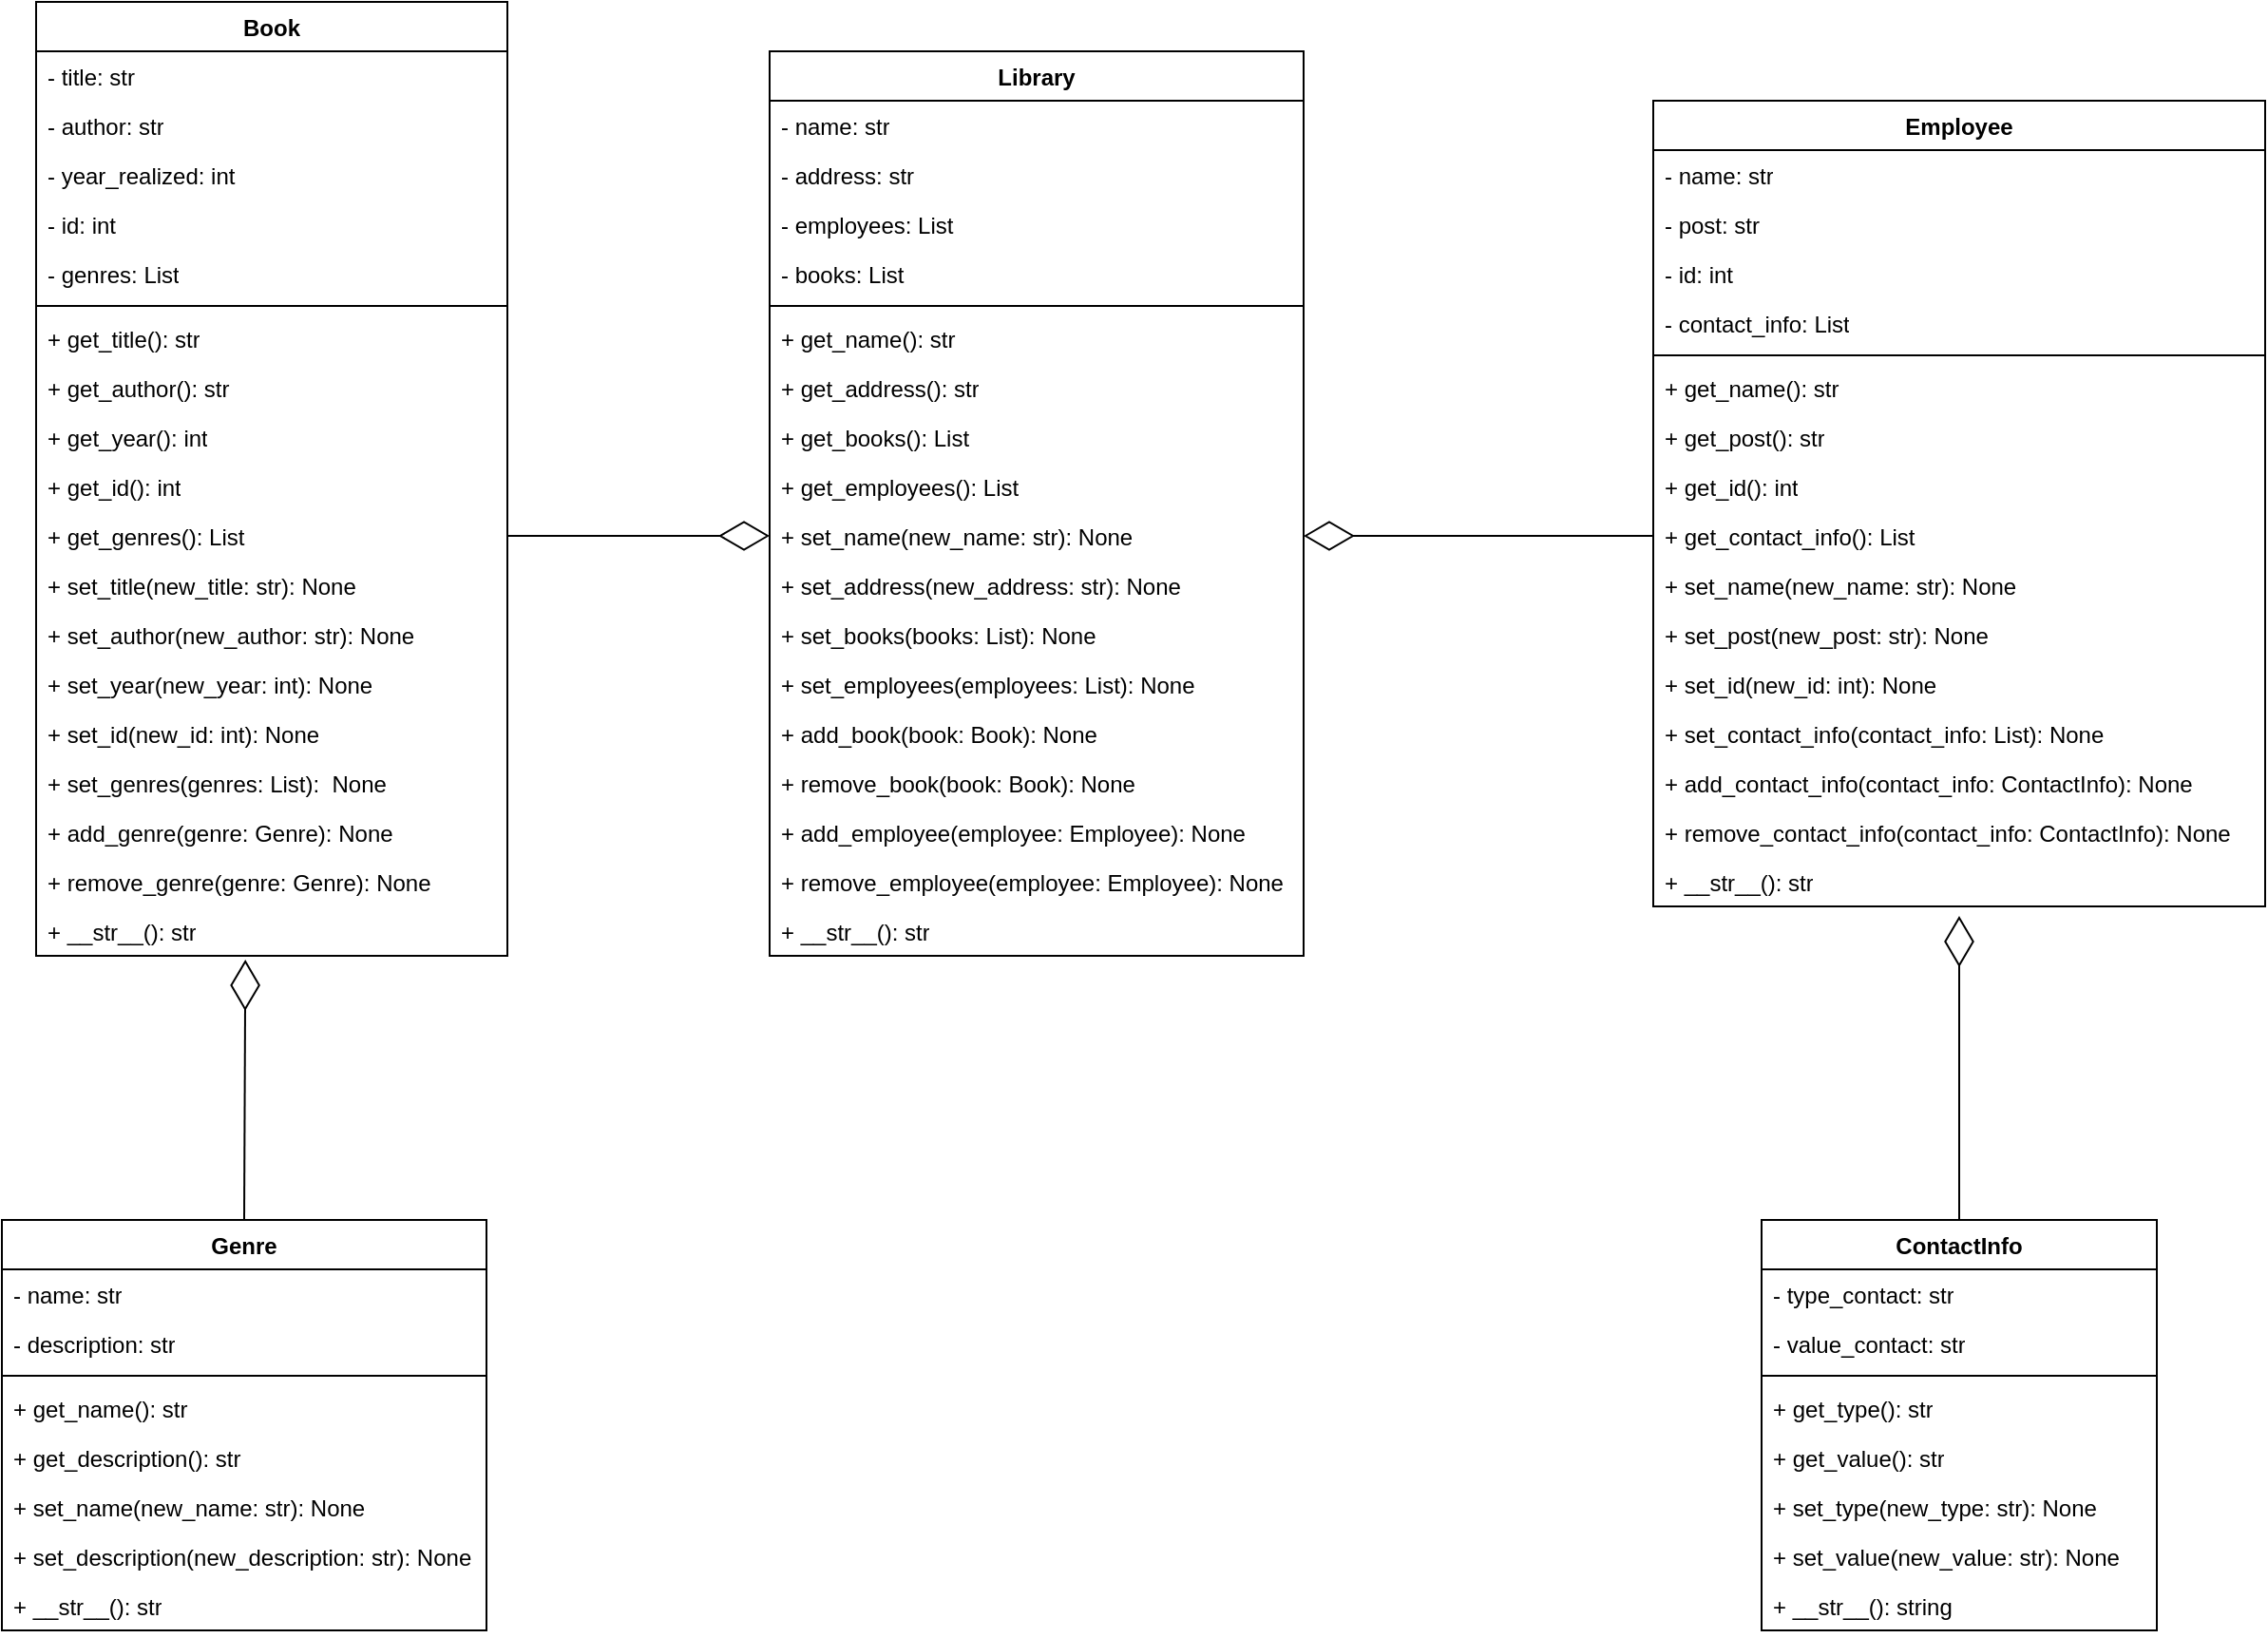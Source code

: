 <mxfile version="22.1.22" type="embed">
  <diagram id="C5RBs43oDa-KdzZeNtuy" name="Page-1">
    <mxGraphModel dx="896" dy="458" grid="1" gridSize="10" guides="1" tooltips="1" connect="1" arrows="1" fold="1" page="1" pageScale="1" pageWidth="827" pageHeight="1169" background="none" math="0" shadow="0">
      <root>
        <mxCell id="WIyWlLk6GJQsqaUBKTNV-0" />
        <mxCell id="WIyWlLk6GJQsqaUBKTNV-1" parent="WIyWlLk6GJQsqaUBKTNV-0" />
        <mxCell id="Ugn3JtjhmkAI-VxbKRI--0" value="Library" style="swimlane;fontStyle=1;align=center;verticalAlign=top;childLayout=stackLayout;horizontal=1;startSize=26;horizontalStack=0;resizeParent=1;resizeParentMax=0;resizeLast=0;collapsible=1;marginBottom=0;whiteSpace=wrap;html=1;" parent="WIyWlLk6GJQsqaUBKTNV-1" vertex="1">
          <mxGeometry x="454" y="105" width="281" height="476" as="geometry" />
        </mxCell>
        <mxCell id="Ugn3JtjhmkAI-VxbKRI--43" value="- name: str" style="text;strokeColor=none;fillColor=none;align=left;verticalAlign=top;spacingLeft=4;spacingRight=4;overflow=hidden;rotatable=0;points=[[0,0.5],[1,0.5]];portConstraint=eastwest;whiteSpace=wrap;html=1;" parent="Ugn3JtjhmkAI-VxbKRI--0" vertex="1">
          <mxGeometry y="26" width="281" height="26" as="geometry" />
        </mxCell>
        <mxCell id="Ugn3JtjhmkAI-VxbKRI--1" value="- address: str" style="text;strokeColor=none;fillColor=none;align=left;verticalAlign=top;spacingLeft=4;spacingRight=4;overflow=hidden;rotatable=0;points=[[0,0.5],[1,0.5]];portConstraint=eastwest;whiteSpace=wrap;html=1;" parent="Ugn3JtjhmkAI-VxbKRI--0" vertex="1">
          <mxGeometry y="52" width="281" height="26" as="geometry" />
        </mxCell>
        <mxCell id="Ugn3JtjhmkAI-VxbKRI--44" value="- employees: List" style="text;strokeColor=none;fillColor=none;align=left;verticalAlign=top;spacingLeft=4;spacingRight=4;overflow=hidden;rotatable=0;points=[[0,0.5],[1,0.5]];portConstraint=eastwest;whiteSpace=wrap;html=1;" parent="Ugn3JtjhmkAI-VxbKRI--0" vertex="1">
          <mxGeometry y="78" width="281" height="26" as="geometry" />
        </mxCell>
        <mxCell id="Ugn3JtjhmkAI-VxbKRI--42" value="- books: List" style="text;strokeColor=none;fillColor=none;align=left;verticalAlign=top;spacingLeft=4;spacingRight=4;overflow=hidden;rotatable=0;points=[[0,0.5],[1,0.5]];portConstraint=eastwest;whiteSpace=wrap;html=1;" parent="Ugn3JtjhmkAI-VxbKRI--0" vertex="1">
          <mxGeometry y="104" width="281" height="26" as="geometry" />
        </mxCell>
        <mxCell id="Ugn3JtjhmkAI-VxbKRI--2" value="" style="line;strokeWidth=1;fillColor=none;align=left;verticalAlign=middle;spacingTop=-1;spacingLeft=3;spacingRight=3;rotatable=0;labelPosition=right;points=[];portConstraint=eastwest;strokeColor=inherit;" parent="Ugn3JtjhmkAI-VxbKRI--0" vertex="1">
          <mxGeometry y="130" width="281" height="8" as="geometry" />
        </mxCell>
        <mxCell id="Ugn3JtjhmkAI-VxbKRI--3" value="+ get_name(): str" style="text;strokeColor=none;fillColor=none;align=left;verticalAlign=top;spacingLeft=4;spacingRight=4;overflow=hidden;rotatable=0;points=[[0,0.5],[1,0.5]];portConstraint=eastwest;whiteSpace=wrap;html=1;" parent="Ugn3JtjhmkAI-VxbKRI--0" vertex="1">
          <mxGeometry y="138" width="281" height="26" as="geometry" />
        </mxCell>
        <mxCell id="Ugn3JtjhmkAI-VxbKRI--45" value="+ get_address(): str" style="text;strokeColor=none;fillColor=none;align=left;verticalAlign=top;spacingLeft=4;spacingRight=4;overflow=hidden;rotatable=0;points=[[0,0.5],[1,0.5]];portConstraint=eastwest;whiteSpace=wrap;html=1;" parent="Ugn3JtjhmkAI-VxbKRI--0" vertex="1">
          <mxGeometry y="164" width="281" height="26" as="geometry" />
        </mxCell>
        <mxCell id="Ugn3JtjhmkAI-VxbKRI--46" value="+ get_books(): List" style="text;strokeColor=none;fillColor=none;align=left;verticalAlign=top;spacingLeft=4;spacingRight=4;overflow=hidden;rotatable=0;points=[[0,0.5],[1,0.5]];portConstraint=eastwest;whiteSpace=wrap;html=1;" parent="Ugn3JtjhmkAI-VxbKRI--0" vertex="1">
          <mxGeometry y="190" width="281" height="26" as="geometry" />
        </mxCell>
        <mxCell id="Ugn3JtjhmkAI-VxbKRI--47" value="+ get_employees(): List" style="text;strokeColor=none;fillColor=none;align=left;verticalAlign=top;spacingLeft=4;spacingRight=4;overflow=hidden;rotatable=0;points=[[0,0.5],[1,0.5]];portConstraint=eastwest;whiteSpace=wrap;html=1;" parent="Ugn3JtjhmkAI-VxbKRI--0" vertex="1">
          <mxGeometry y="216" width="281" height="26" as="geometry" />
        </mxCell>
        <mxCell id="Ugn3JtjhmkAI-VxbKRI--48" value="+ set_name(new_name: str): None" style="text;strokeColor=none;fillColor=none;align=left;verticalAlign=top;spacingLeft=4;spacingRight=4;overflow=hidden;rotatable=0;points=[[0,0.5],[1,0.5]];portConstraint=eastwest;whiteSpace=wrap;html=1;" parent="Ugn3JtjhmkAI-VxbKRI--0" vertex="1">
          <mxGeometry y="242" width="281" height="26" as="geometry" />
        </mxCell>
        <mxCell id="Ugn3JtjhmkAI-VxbKRI--49" value="+ set_address(new_address: str): None" style="text;strokeColor=none;fillColor=none;align=left;verticalAlign=top;spacingLeft=4;spacingRight=4;overflow=hidden;rotatable=0;points=[[0,0.5],[1,0.5]];portConstraint=eastwest;whiteSpace=wrap;html=1;" parent="Ugn3JtjhmkAI-VxbKRI--0" vertex="1">
          <mxGeometry y="268" width="281" height="26" as="geometry" />
        </mxCell>
        <mxCell id="Ugn3JtjhmkAI-VxbKRI--50" value="+ set_books(books: List): None" style="text;strokeColor=none;fillColor=none;align=left;verticalAlign=top;spacingLeft=4;spacingRight=4;overflow=hidden;rotatable=0;points=[[0,0.5],[1,0.5]];portConstraint=eastwest;whiteSpace=wrap;html=1;" parent="Ugn3JtjhmkAI-VxbKRI--0" vertex="1">
          <mxGeometry y="294" width="281" height="26" as="geometry" />
        </mxCell>
        <mxCell id="Ugn3JtjhmkAI-VxbKRI--51" value="+ set_employees(employees: List): None" style="text;strokeColor=none;fillColor=none;align=left;verticalAlign=top;spacingLeft=4;spacingRight=4;overflow=hidden;rotatable=0;points=[[0,0.5],[1,0.5]];portConstraint=eastwest;whiteSpace=wrap;html=1;" parent="Ugn3JtjhmkAI-VxbKRI--0" vertex="1">
          <mxGeometry y="320" width="281" height="26" as="geometry" />
        </mxCell>
        <mxCell id="Ugn3JtjhmkAI-VxbKRI--52" value="+ add_book(book: Book): None" style="text;strokeColor=none;fillColor=none;align=left;verticalAlign=top;spacingLeft=4;spacingRight=4;overflow=hidden;rotatable=0;points=[[0,0.5],[1,0.5]];portConstraint=eastwest;whiteSpace=wrap;html=1;" parent="Ugn3JtjhmkAI-VxbKRI--0" vertex="1">
          <mxGeometry y="346" width="281" height="26" as="geometry" />
        </mxCell>
        <mxCell id="Ugn3JtjhmkAI-VxbKRI--53" value="+ remove_book(book: Book): None" style="text;strokeColor=none;fillColor=none;align=left;verticalAlign=top;spacingLeft=4;spacingRight=4;overflow=hidden;rotatable=0;points=[[0,0.5],[1,0.5]];portConstraint=eastwest;whiteSpace=wrap;html=1;" parent="Ugn3JtjhmkAI-VxbKRI--0" vertex="1">
          <mxGeometry y="372" width="281" height="26" as="geometry" />
        </mxCell>
        <mxCell id="Ugn3JtjhmkAI-VxbKRI--54" value="+ add_employee(employee: Employee): None" style="text;strokeColor=none;fillColor=none;align=left;verticalAlign=top;spacingLeft=4;spacingRight=4;overflow=hidden;rotatable=0;points=[[0,0.5],[1,0.5]];portConstraint=eastwest;whiteSpace=wrap;html=1;" parent="Ugn3JtjhmkAI-VxbKRI--0" vertex="1">
          <mxGeometry y="398" width="281" height="26" as="geometry" />
        </mxCell>
        <mxCell id="Ugn3JtjhmkAI-VxbKRI--55" value="+ remove_employee(employee: Employee): None" style="text;strokeColor=none;fillColor=none;align=left;verticalAlign=top;spacingLeft=4;spacingRight=4;overflow=hidden;rotatable=0;points=[[0,0.5],[1,0.5]];portConstraint=eastwest;whiteSpace=wrap;html=1;" parent="Ugn3JtjhmkAI-VxbKRI--0" vertex="1">
          <mxGeometry y="424" width="281" height="26" as="geometry" />
        </mxCell>
        <mxCell id="Ugn3JtjhmkAI-VxbKRI--56" value="+ __str__(): str" style="text;strokeColor=none;fillColor=none;align=left;verticalAlign=top;spacingLeft=4;spacingRight=4;overflow=hidden;rotatable=0;points=[[0,0.5],[1,0.5]];portConstraint=eastwest;whiteSpace=wrap;html=1;" parent="Ugn3JtjhmkAI-VxbKRI--0" vertex="1">
          <mxGeometry y="450" width="281" height="26" as="geometry" />
        </mxCell>
        <mxCell id="Ugn3JtjhmkAI-VxbKRI--4" value="Book" style="swimlane;fontStyle=1;align=center;verticalAlign=top;childLayout=stackLayout;horizontal=1;startSize=26;horizontalStack=0;resizeParent=1;resizeParentMax=0;resizeLast=0;collapsible=1;marginBottom=0;whiteSpace=wrap;html=1;" parent="WIyWlLk6GJQsqaUBKTNV-1" vertex="1">
          <mxGeometry x="68" y="79" width="248" height="502" as="geometry" />
        </mxCell>
        <mxCell id="Ugn3JtjhmkAI-VxbKRI--5" value="- title: str" style="text;strokeColor=none;fillColor=none;align=left;verticalAlign=top;spacingLeft=4;spacingRight=4;overflow=hidden;rotatable=0;points=[[0,0.5],[1,0.5]];portConstraint=eastwest;whiteSpace=wrap;html=1;" parent="Ugn3JtjhmkAI-VxbKRI--4" vertex="1">
          <mxGeometry y="26" width="248" height="26" as="geometry" />
        </mxCell>
        <mxCell id="Ugn3JtjhmkAI-VxbKRI--58" value="- author: str" style="text;strokeColor=none;fillColor=none;align=left;verticalAlign=top;spacingLeft=4;spacingRight=4;overflow=hidden;rotatable=0;points=[[0,0.5],[1,0.5]];portConstraint=eastwest;whiteSpace=wrap;html=1;" parent="Ugn3JtjhmkAI-VxbKRI--4" vertex="1">
          <mxGeometry y="52" width="248" height="26" as="geometry" />
        </mxCell>
        <mxCell id="Ugn3JtjhmkAI-VxbKRI--59" value="- year_realized: int" style="text;strokeColor=none;fillColor=none;align=left;verticalAlign=top;spacingLeft=4;spacingRight=4;overflow=hidden;rotatable=0;points=[[0,0.5],[1,0.5]];portConstraint=eastwest;whiteSpace=wrap;html=1;" parent="Ugn3JtjhmkAI-VxbKRI--4" vertex="1">
          <mxGeometry y="78" width="248" height="26" as="geometry" />
        </mxCell>
        <mxCell id="Ugn3JtjhmkAI-VxbKRI--60" value="- id: int" style="text;strokeColor=none;fillColor=none;align=left;verticalAlign=top;spacingLeft=4;spacingRight=4;overflow=hidden;rotatable=0;points=[[0,0.5],[1,0.5]];portConstraint=eastwest;whiteSpace=wrap;html=1;" parent="Ugn3JtjhmkAI-VxbKRI--4" vertex="1">
          <mxGeometry y="104" width="248" height="26" as="geometry" />
        </mxCell>
        <mxCell id="Ugn3JtjhmkAI-VxbKRI--57" value="- genres: List" style="text;strokeColor=none;fillColor=none;align=left;verticalAlign=top;spacingLeft=4;spacingRight=4;overflow=hidden;rotatable=0;points=[[0,0.5],[1,0.5]];portConstraint=eastwest;whiteSpace=wrap;html=1;" parent="Ugn3JtjhmkAI-VxbKRI--4" vertex="1">
          <mxGeometry y="130" width="248" height="26" as="geometry" />
        </mxCell>
        <mxCell id="Ugn3JtjhmkAI-VxbKRI--6" value="" style="line;strokeWidth=1;fillColor=none;align=left;verticalAlign=middle;spacingTop=-1;spacingLeft=3;spacingRight=3;rotatable=0;labelPosition=right;points=[];portConstraint=eastwest;strokeColor=inherit;" parent="Ugn3JtjhmkAI-VxbKRI--4" vertex="1">
          <mxGeometry y="156" width="248" height="8" as="geometry" />
        </mxCell>
        <mxCell id="Ugn3JtjhmkAI-VxbKRI--7" value="+ get_title(): str" style="text;strokeColor=none;fillColor=none;align=left;verticalAlign=top;spacingLeft=4;spacingRight=4;overflow=hidden;rotatable=0;points=[[0,0.5],[1,0.5]];portConstraint=eastwest;whiteSpace=wrap;html=1;" parent="Ugn3JtjhmkAI-VxbKRI--4" vertex="1">
          <mxGeometry y="164" width="248" height="26" as="geometry" />
        </mxCell>
        <mxCell id="Ugn3JtjhmkAI-VxbKRI--61" value="+ get_author(): str&lt;span style=&quot;white-space: pre;&quot;&gt;&#x9;&lt;/span&gt;" style="text;strokeColor=none;fillColor=none;align=left;verticalAlign=top;spacingLeft=4;spacingRight=4;overflow=hidden;rotatable=0;points=[[0,0.5],[1,0.5]];portConstraint=eastwest;whiteSpace=wrap;html=1;" parent="Ugn3JtjhmkAI-VxbKRI--4" vertex="1">
          <mxGeometry y="190" width="248" height="26" as="geometry" />
        </mxCell>
        <mxCell id="Ugn3JtjhmkAI-VxbKRI--62" value="+ get_year(): int" style="text;strokeColor=none;fillColor=none;align=left;verticalAlign=top;spacingLeft=4;spacingRight=4;overflow=hidden;rotatable=0;points=[[0,0.5],[1,0.5]];portConstraint=eastwest;whiteSpace=wrap;html=1;" parent="Ugn3JtjhmkAI-VxbKRI--4" vertex="1">
          <mxGeometry y="216" width="248" height="26" as="geometry" />
        </mxCell>
        <mxCell id="Ugn3JtjhmkAI-VxbKRI--63" value="+ get_id(): int" style="text;strokeColor=none;fillColor=none;align=left;verticalAlign=top;spacingLeft=4;spacingRight=4;overflow=hidden;rotatable=0;points=[[0,0.5],[1,0.5]];portConstraint=eastwest;whiteSpace=wrap;html=1;" parent="Ugn3JtjhmkAI-VxbKRI--4" vertex="1">
          <mxGeometry y="242" width="248" height="26" as="geometry" />
        </mxCell>
        <mxCell id="Ugn3JtjhmkAI-VxbKRI--64" value="+ get_genres(): List" style="text;strokeColor=none;fillColor=none;align=left;verticalAlign=top;spacingLeft=4;spacingRight=4;overflow=hidden;rotatable=0;points=[[0,0.5],[1,0.5]];portConstraint=eastwest;whiteSpace=wrap;html=1;" parent="Ugn3JtjhmkAI-VxbKRI--4" vertex="1">
          <mxGeometry y="268" width="248" height="26" as="geometry" />
        </mxCell>
        <mxCell id="Ugn3JtjhmkAI-VxbKRI--65" value="+ set_title(new_title: str): None" style="text;strokeColor=none;fillColor=none;align=left;verticalAlign=top;spacingLeft=4;spacingRight=4;overflow=hidden;rotatable=0;points=[[0,0.5],[1,0.5]];portConstraint=eastwest;whiteSpace=wrap;html=1;" parent="Ugn3JtjhmkAI-VxbKRI--4" vertex="1">
          <mxGeometry y="294" width="248" height="26" as="geometry" />
        </mxCell>
        <mxCell id="Ugn3JtjhmkAI-VxbKRI--66" value="+ set_author(new_author: str): None" style="text;strokeColor=none;fillColor=none;align=left;verticalAlign=top;spacingLeft=4;spacingRight=4;overflow=hidden;rotatable=0;points=[[0,0.5],[1,0.5]];portConstraint=eastwest;whiteSpace=wrap;html=1;" parent="Ugn3JtjhmkAI-VxbKRI--4" vertex="1">
          <mxGeometry y="320" width="248" height="26" as="geometry" />
        </mxCell>
        <mxCell id="Ugn3JtjhmkAI-VxbKRI--67" value="+ set_year(new_year: int): None" style="text;strokeColor=none;fillColor=none;align=left;verticalAlign=top;spacingLeft=4;spacingRight=4;overflow=hidden;rotatable=0;points=[[0,0.5],[1,0.5]];portConstraint=eastwest;whiteSpace=wrap;html=1;" parent="Ugn3JtjhmkAI-VxbKRI--4" vertex="1">
          <mxGeometry y="346" width="248" height="26" as="geometry" />
        </mxCell>
        <mxCell id="Ugn3JtjhmkAI-VxbKRI--68" value="+ set_id(new_id: int): None" style="text;strokeColor=none;fillColor=none;align=left;verticalAlign=top;spacingLeft=4;spacingRight=4;overflow=hidden;rotatable=0;points=[[0,0.5],[1,0.5]];portConstraint=eastwest;whiteSpace=wrap;html=1;" parent="Ugn3JtjhmkAI-VxbKRI--4" vertex="1">
          <mxGeometry y="372" width="248" height="26" as="geometry" />
        </mxCell>
        <mxCell id="Ugn3JtjhmkAI-VxbKRI--69" value="+ set_genres(genres: List):&amp;nbsp; None" style="text;strokeColor=none;fillColor=none;align=left;verticalAlign=top;spacingLeft=4;spacingRight=4;overflow=hidden;rotatable=0;points=[[0,0.5],[1,0.5]];portConstraint=eastwest;whiteSpace=wrap;html=1;" parent="Ugn3JtjhmkAI-VxbKRI--4" vertex="1">
          <mxGeometry y="398" width="248" height="26" as="geometry" />
        </mxCell>
        <mxCell id="Ugn3JtjhmkAI-VxbKRI--70" value="+ add_genre(genre: Genre): None" style="text;strokeColor=none;fillColor=none;align=left;verticalAlign=top;spacingLeft=4;spacingRight=4;overflow=hidden;rotatable=0;points=[[0,0.5],[1,0.5]];portConstraint=eastwest;whiteSpace=wrap;html=1;" parent="Ugn3JtjhmkAI-VxbKRI--4" vertex="1">
          <mxGeometry y="424" width="248" height="26" as="geometry" />
        </mxCell>
        <mxCell id="Ugn3JtjhmkAI-VxbKRI--71" value="+ remove_genre(genre: Genre): None" style="text;strokeColor=none;fillColor=none;align=left;verticalAlign=top;spacingLeft=4;spacingRight=4;overflow=hidden;rotatable=0;points=[[0,0.5],[1,0.5]];portConstraint=eastwest;whiteSpace=wrap;html=1;" parent="Ugn3JtjhmkAI-VxbKRI--4" vertex="1">
          <mxGeometry y="450" width="248" height="26" as="geometry" />
        </mxCell>
        <mxCell id="Ugn3JtjhmkAI-VxbKRI--72" value="+ __str__(): str" style="text;strokeColor=none;fillColor=none;align=left;verticalAlign=top;spacingLeft=4;spacingRight=4;overflow=hidden;rotatable=0;points=[[0,0.5],[1,0.5]];portConstraint=eastwest;whiteSpace=wrap;html=1;" parent="Ugn3JtjhmkAI-VxbKRI--4" vertex="1">
          <mxGeometry y="476" width="248" height="26" as="geometry" />
        </mxCell>
        <mxCell id="Ugn3JtjhmkAI-VxbKRI--8" value="Employee" style="swimlane;fontStyle=1;align=center;verticalAlign=top;childLayout=stackLayout;horizontal=1;startSize=26;horizontalStack=0;resizeParent=1;resizeParentMax=0;resizeLast=0;collapsible=1;marginBottom=0;whiteSpace=wrap;html=1;" parent="WIyWlLk6GJQsqaUBKTNV-1" vertex="1">
          <mxGeometry x="919" y="131" width="322" height="424" as="geometry" />
        </mxCell>
        <mxCell id="Ugn3JtjhmkAI-VxbKRI--13" value="- name: str" style="text;strokeColor=none;fillColor=none;align=left;verticalAlign=top;spacingLeft=4;spacingRight=4;overflow=hidden;rotatable=0;points=[[0,0.5],[1,0.5]];portConstraint=eastwest;whiteSpace=wrap;html=1;" parent="Ugn3JtjhmkAI-VxbKRI--8" vertex="1">
          <mxGeometry y="26" width="322" height="26" as="geometry" />
        </mxCell>
        <mxCell id="Ugn3JtjhmkAI-VxbKRI--73" value="- post: str" style="text;strokeColor=none;fillColor=none;align=left;verticalAlign=top;spacingLeft=4;spacingRight=4;overflow=hidden;rotatable=0;points=[[0,0.5],[1,0.5]];portConstraint=eastwest;whiteSpace=wrap;html=1;" parent="Ugn3JtjhmkAI-VxbKRI--8" vertex="1">
          <mxGeometry y="52" width="322" height="26" as="geometry" />
        </mxCell>
        <mxCell id="Ugn3JtjhmkAI-VxbKRI--74" value="- id: int" style="text;strokeColor=none;fillColor=none;align=left;verticalAlign=top;spacingLeft=4;spacingRight=4;overflow=hidden;rotatable=0;points=[[0,0.5],[1,0.5]];portConstraint=eastwest;whiteSpace=wrap;html=1;" parent="Ugn3JtjhmkAI-VxbKRI--8" vertex="1">
          <mxGeometry y="78" width="322" height="26" as="geometry" />
        </mxCell>
        <mxCell id="Ugn3JtjhmkAI-VxbKRI--75" value="- contact_info: List" style="text;strokeColor=none;fillColor=none;align=left;verticalAlign=top;spacingLeft=4;spacingRight=4;overflow=hidden;rotatable=0;points=[[0,0.5],[1,0.5]];portConstraint=eastwest;whiteSpace=wrap;html=1;" parent="Ugn3JtjhmkAI-VxbKRI--8" vertex="1">
          <mxGeometry y="104" width="322" height="26" as="geometry" />
        </mxCell>
        <mxCell id="Ugn3JtjhmkAI-VxbKRI--10" value="" style="line;strokeWidth=1;fillColor=none;align=left;verticalAlign=middle;spacingTop=-1;spacingLeft=3;spacingRight=3;rotatable=0;labelPosition=right;points=[];portConstraint=eastwest;strokeColor=inherit;" parent="Ugn3JtjhmkAI-VxbKRI--8" vertex="1">
          <mxGeometry y="130" width="322" height="8" as="geometry" />
        </mxCell>
        <mxCell id="Ugn3JtjhmkAI-VxbKRI--11" value="+ get_name(): str" style="text;strokeColor=none;fillColor=none;align=left;verticalAlign=top;spacingLeft=4;spacingRight=4;overflow=hidden;rotatable=0;points=[[0,0.5],[1,0.5]];portConstraint=eastwest;whiteSpace=wrap;html=1;" parent="Ugn3JtjhmkAI-VxbKRI--8" vertex="1">
          <mxGeometry y="138" width="322" height="26" as="geometry" />
        </mxCell>
        <mxCell id="Ugn3JtjhmkAI-VxbKRI--76" value="+ get_post(): str" style="text;strokeColor=none;fillColor=none;align=left;verticalAlign=top;spacingLeft=4;spacingRight=4;overflow=hidden;rotatable=0;points=[[0,0.5],[1,0.5]];portConstraint=eastwest;whiteSpace=wrap;html=1;" parent="Ugn3JtjhmkAI-VxbKRI--8" vertex="1">
          <mxGeometry y="164" width="322" height="26" as="geometry" />
        </mxCell>
        <mxCell id="Ugn3JtjhmkAI-VxbKRI--77" value="+ get_id(): int" style="text;strokeColor=none;fillColor=none;align=left;verticalAlign=top;spacingLeft=4;spacingRight=4;overflow=hidden;rotatable=0;points=[[0,0.5],[1,0.5]];portConstraint=eastwest;whiteSpace=wrap;html=1;" parent="Ugn3JtjhmkAI-VxbKRI--8" vertex="1">
          <mxGeometry y="190" width="322" height="26" as="geometry" />
        </mxCell>
        <mxCell id="Ugn3JtjhmkAI-VxbKRI--78" value="+ get_contact_info(): List" style="text;strokeColor=none;fillColor=none;align=left;verticalAlign=top;spacingLeft=4;spacingRight=4;overflow=hidden;rotatable=0;points=[[0,0.5],[1,0.5]];portConstraint=eastwest;whiteSpace=wrap;html=1;" parent="Ugn3JtjhmkAI-VxbKRI--8" vertex="1">
          <mxGeometry y="216" width="322" height="26" as="geometry" />
        </mxCell>
        <mxCell id="Ugn3JtjhmkAI-VxbKRI--79" value="+ set_name(new_name: str): None" style="text;strokeColor=none;fillColor=none;align=left;verticalAlign=top;spacingLeft=4;spacingRight=4;overflow=hidden;rotatable=0;points=[[0,0.5],[1,0.5]];portConstraint=eastwest;whiteSpace=wrap;html=1;" parent="Ugn3JtjhmkAI-VxbKRI--8" vertex="1">
          <mxGeometry y="242" width="322" height="26" as="geometry" />
        </mxCell>
        <mxCell id="Ugn3JtjhmkAI-VxbKRI--80" value="+ set_post(new_post: str): None" style="text;strokeColor=none;fillColor=none;align=left;verticalAlign=top;spacingLeft=4;spacingRight=4;overflow=hidden;rotatable=0;points=[[0,0.5],[1,0.5]];portConstraint=eastwest;whiteSpace=wrap;html=1;" parent="Ugn3JtjhmkAI-VxbKRI--8" vertex="1">
          <mxGeometry y="268" width="322" height="26" as="geometry" />
        </mxCell>
        <mxCell id="Ugn3JtjhmkAI-VxbKRI--81" value="+ set_id(new_id: int): None" style="text;strokeColor=none;fillColor=none;align=left;verticalAlign=top;spacingLeft=4;spacingRight=4;overflow=hidden;rotatable=0;points=[[0,0.5],[1,0.5]];portConstraint=eastwest;whiteSpace=wrap;html=1;" parent="Ugn3JtjhmkAI-VxbKRI--8" vertex="1">
          <mxGeometry y="294" width="322" height="26" as="geometry" />
        </mxCell>
        <mxCell id="Ugn3JtjhmkAI-VxbKRI--82" value="+ set_contact_info(contact_info: List): None" style="text;strokeColor=none;fillColor=none;align=left;verticalAlign=top;spacingLeft=4;spacingRight=4;overflow=hidden;rotatable=0;points=[[0,0.5],[1,0.5]];portConstraint=eastwest;whiteSpace=wrap;html=1;" parent="Ugn3JtjhmkAI-VxbKRI--8" vertex="1">
          <mxGeometry y="320" width="322" height="26" as="geometry" />
        </mxCell>
        <mxCell id="Ugn3JtjhmkAI-VxbKRI--83" value="+ add_contact_info(contact_info: ContactInfo): None" style="text;strokeColor=none;fillColor=none;align=left;verticalAlign=top;spacingLeft=4;spacingRight=4;overflow=hidden;rotatable=0;points=[[0,0.5],[1,0.5]];portConstraint=eastwest;whiteSpace=wrap;html=1;" parent="Ugn3JtjhmkAI-VxbKRI--8" vertex="1">
          <mxGeometry y="346" width="322" height="26" as="geometry" />
        </mxCell>
        <mxCell id="Ugn3JtjhmkAI-VxbKRI--84" value="+ remove_contact_info(contact_info: ContactInfo): None" style="text;strokeColor=none;fillColor=none;align=left;verticalAlign=top;spacingLeft=4;spacingRight=4;overflow=hidden;rotatable=0;points=[[0,0.5],[1,0.5]];portConstraint=eastwest;whiteSpace=wrap;html=1;" parent="Ugn3JtjhmkAI-VxbKRI--8" vertex="1">
          <mxGeometry y="372" width="322" height="26" as="geometry" />
        </mxCell>
        <mxCell id="Ugn3JtjhmkAI-VxbKRI--85" value="+ __str__(): str" style="text;strokeColor=none;fillColor=none;align=left;verticalAlign=top;spacingLeft=4;spacingRight=4;overflow=hidden;rotatable=0;points=[[0,0.5],[1,0.5]];portConstraint=eastwest;whiteSpace=wrap;html=1;" parent="Ugn3JtjhmkAI-VxbKRI--8" vertex="1">
          <mxGeometry y="398" width="322" height="26" as="geometry" />
        </mxCell>
        <mxCell id="Ugn3JtjhmkAI-VxbKRI--14" value="Genre" style="swimlane;fontStyle=1;align=center;verticalAlign=top;childLayout=stackLayout;horizontal=1;startSize=26;horizontalStack=0;resizeParent=1;resizeParentMax=0;resizeLast=0;collapsible=1;marginBottom=0;whiteSpace=wrap;html=1;" parent="WIyWlLk6GJQsqaUBKTNV-1" vertex="1">
          <mxGeometry x="50" y="720" width="255" height="216" as="geometry" />
        </mxCell>
        <mxCell id="Ugn3JtjhmkAI-VxbKRI--15" value="- name: str" style="text;strokeColor=none;fillColor=none;align=left;verticalAlign=top;spacingLeft=4;spacingRight=4;overflow=hidden;rotatable=0;points=[[0,0.5],[1,0.5]];portConstraint=eastwest;whiteSpace=wrap;html=1;" parent="Ugn3JtjhmkAI-VxbKRI--14" vertex="1">
          <mxGeometry y="26" width="255" height="26" as="geometry" />
        </mxCell>
        <mxCell id="Ugn3JtjhmkAI-VxbKRI--26" value="- description: str" style="text;strokeColor=none;fillColor=none;align=left;verticalAlign=top;spacingLeft=4;spacingRight=4;overflow=hidden;rotatable=0;points=[[0,0.5],[1,0.5]];portConstraint=eastwest;whiteSpace=wrap;html=1;" parent="Ugn3JtjhmkAI-VxbKRI--14" vertex="1">
          <mxGeometry y="52" width="255" height="26" as="geometry" />
        </mxCell>
        <mxCell id="Ugn3JtjhmkAI-VxbKRI--16" value="" style="line;strokeWidth=1;fillColor=none;align=left;verticalAlign=middle;spacingTop=-1;spacingLeft=3;spacingRight=3;rotatable=0;labelPosition=right;points=[];portConstraint=eastwest;strokeColor=inherit;" parent="Ugn3JtjhmkAI-VxbKRI--14" vertex="1">
          <mxGeometry y="78" width="255" height="8" as="geometry" />
        </mxCell>
        <mxCell id="Ugn3JtjhmkAI-VxbKRI--17" value="+ get_name(): str" style="text;strokeColor=none;fillColor=none;align=left;verticalAlign=top;spacingLeft=4;spacingRight=4;overflow=hidden;rotatable=0;points=[[0,0.5],[1,0.5]];portConstraint=eastwest;whiteSpace=wrap;html=1;" parent="Ugn3JtjhmkAI-VxbKRI--14" vertex="1">
          <mxGeometry y="86" width="255" height="26" as="geometry" />
        </mxCell>
        <mxCell id="Ugn3JtjhmkAI-VxbKRI--27" value="+ get_description(): str" style="text;strokeColor=none;fillColor=none;align=left;verticalAlign=top;spacingLeft=4;spacingRight=4;overflow=hidden;rotatable=0;points=[[0,0.5],[1,0.5]];portConstraint=eastwest;whiteSpace=wrap;html=1;" parent="Ugn3JtjhmkAI-VxbKRI--14" vertex="1">
          <mxGeometry y="112" width="255" height="26" as="geometry" />
        </mxCell>
        <mxCell id="Ugn3JtjhmkAI-VxbKRI--28" value="+ set_name(new_name: str): None" style="text;strokeColor=none;fillColor=none;align=left;verticalAlign=top;spacingLeft=4;spacingRight=4;overflow=hidden;rotatable=0;points=[[0,0.5],[1,0.5]];portConstraint=eastwest;whiteSpace=wrap;html=1;" parent="Ugn3JtjhmkAI-VxbKRI--14" vertex="1">
          <mxGeometry y="138" width="255" height="26" as="geometry" />
        </mxCell>
        <mxCell id="Ugn3JtjhmkAI-VxbKRI--29" value="+ set_description(new_description: str): None" style="text;strokeColor=none;fillColor=none;align=left;verticalAlign=top;spacingLeft=4;spacingRight=4;overflow=hidden;rotatable=0;points=[[0,0.5],[1,0.5]];portConstraint=eastwest;whiteSpace=wrap;html=1;" parent="Ugn3JtjhmkAI-VxbKRI--14" vertex="1">
          <mxGeometry y="164" width="255" height="26" as="geometry" />
        </mxCell>
        <mxCell id="Ugn3JtjhmkAI-VxbKRI--36" value="+ __str__(): str" style="text;strokeColor=none;fillColor=none;align=left;verticalAlign=top;spacingLeft=4;spacingRight=4;overflow=hidden;rotatable=0;points=[[0,0.5],[1,0.5]];portConstraint=eastwest;whiteSpace=wrap;html=1;" parent="Ugn3JtjhmkAI-VxbKRI--14" vertex="1">
          <mxGeometry y="190" width="255" height="26" as="geometry" />
        </mxCell>
        <mxCell id="Ugn3JtjhmkAI-VxbKRI--22" value="ContactInfo" style="swimlane;fontStyle=1;align=center;verticalAlign=top;childLayout=stackLayout;horizontal=1;startSize=26;horizontalStack=0;resizeParent=1;resizeParentMax=0;resizeLast=0;collapsible=1;marginBottom=0;whiteSpace=wrap;html=1;" parent="WIyWlLk6GJQsqaUBKTNV-1" vertex="1">
          <mxGeometry x="976" y="720" width="208" height="216" as="geometry" />
        </mxCell>
        <mxCell id="Ugn3JtjhmkAI-VxbKRI--23" value="- type_contact: str" style="text;strokeColor=none;fillColor=none;align=left;verticalAlign=top;spacingLeft=4;spacingRight=4;overflow=hidden;rotatable=0;points=[[0,0.5],[1,0.5]];portConstraint=eastwest;whiteSpace=wrap;html=1;" parent="Ugn3JtjhmkAI-VxbKRI--22" vertex="1">
          <mxGeometry y="26" width="208" height="26" as="geometry" />
        </mxCell>
        <mxCell id="Ugn3JtjhmkAI-VxbKRI--35" value="- value_contact: str" style="text;strokeColor=none;fillColor=none;align=left;verticalAlign=top;spacingLeft=4;spacingRight=4;overflow=hidden;rotatable=0;points=[[0,0.5],[1,0.5]];portConstraint=eastwest;whiteSpace=wrap;html=1;" parent="Ugn3JtjhmkAI-VxbKRI--22" vertex="1">
          <mxGeometry y="52" width="208" height="26" as="geometry" />
        </mxCell>
        <mxCell id="Ugn3JtjhmkAI-VxbKRI--24" value="" style="line;strokeWidth=1;fillColor=none;align=left;verticalAlign=middle;spacingTop=-1;spacingLeft=3;spacingRight=3;rotatable=0;labelPosition=right;points=[];portConstraint=eastwest;strokeColor=inherit;" parent="Ugn3JtjhmkAI-VxbKRI--22" vertex="1">
          <mxGeometry y="78" width="208" height="8" as="geometry" />
        </mxCell>
        <mxCell id="Ugn3JtjhmkAI-VxbKRI--25" value="+ get_type(): str" style="text;strokeColor=none;fillColor=none;align=left;verticalAlign=top;spacingLeft=4;spacingRight=4;overflow=hidden;rotatable=0;points=[[0,0.5],[1,0.5]];portConstraint=eastwest;whiteSpace=wrap;html=1;" parent="Ugn3JtjhmkAI-VxbKRI--22" vertex="1">
          <mxGeometry y="86" width="208" height="26" as="geometry" />
        </mxCell>
        <mxCell id="Ugn3JtjhmkAI-VxbKRI--38" value="+ get_value(): str" style="text;strokeColor=none;fillColor=none;align=left;verticalAlign=top;spacingLeft=4;spacingRight=4;overflow=hidden;rotatable=0;points=[[0,0.5],[1,0.5]];portConstraint=eastwest;whiteSpace=wrap;html=1;" parent="Ugn3JtjhmkAI-VxbKRI--22" vertex="1">
          <mxGeometry y="112" width="208" height="26" as="geometry" />
        </mxCell>
        <mxCell id="Ugn3JtjhmkAI-VxbKRI--39" value="+ set_type(new_type: str): None" style="text;strokeColor=none;fillColor=none;align=left;verticalAlign=top;spacingLeft=4;spacingRight=4;overflow=hidden;rotatable=0;points=[[0,0.5],[1,0.5]];portConstraint=eastwest;whiteSpace=wrap;html=1;" parent="Ugn3JtjhmkAI-VxbKRI--22" vertex="1">
          <mxGeometry y="138" width="208" height="26" as="geometry" />
        </mxCell>
        <mxCell id="Ugn3JtjhmkAI-VxbKRI--40" value="+ set_value(new_value: str): None" style="text;strokeColor=none;fillColor=none;align=left;verticalAlign=top;spacingLeft=4;spacingRight=4;overflow=hidden;rotatable=0;points=[[0,0.5],[1,0.5]];portConstraint=eastwest;whiteSpace=wrap;html=1;" parent="Ugn3JtjhmkAI-VxbKRI--22" vertex="1">
          <mxGeometry y="164" width="208" height="26" as="geometry" />
        </mxCell>
        <mxCell id="Ugn3JtjhmkAI-VxbKRI--41" value="+ __str__(): string" style="text;strokeColor=none;fillColor=none;align=left;verticalAlign=top;spacingLeft=4;spacingRight=4;overflow=hidden;rotatable=0;points=[[0,0.5],[1,0.5]];portConstraint=eastwest;whiteSpace=wrap;html=1;" parent="Ugn3JtjhmkAI-VxbKRI--22" vertex="1">
          <mxGeometry y="190" width="208" height="26" as="geometry" />
        </mxCell>
        <mxCell id="cOAJ9GpgUeHTURz-6SdP-13" value="" style="endArrow=diamondThin;endFill=0;endSize=24;html=1;rounded=0;exitX=0.5;exitY=0;exitDx=0;exitDy=0;entryX=0.444;entryY=1.077;entryDx=0;entryDy=0;entryPerimeter=0;" parent="WIyWlLk6GJQsqaUBKTNV-1" source="Ugn3JtjhmkAI-VxbKRI--14" target="Ugn3JtjhmkAI-VxbKRI--72" edge="1">
          <mxGeometry width="160" relative="1" as="geometry">
            <mxPoint x="346" y="740" as="sourcePoint" />
            <mxPoint x="466" y="777" as="targetPoint" />
          </mxGeometry>
        </mxCell>
        <mxCell id="YqcDJfIcdlmlgelDyP9I-0" value="" style="endArrow=diamondThin;endFill=0;endSize=24;html=1;rounded=0;entryX=0;entryY=0.5;entryDx=0;entryDy=0;exitX=1;exitY=0.5;exitDx=0;exitDy=0;" parent="WIyWlLk6GJQsqaUBKTNV-1" source="Ugn3JtjhmkAI-VxbKRI--64" target="Ugn3JtjhmkAI-VxbKRI--48" edge="1">
          <mxGeometry width="160" relative="1" as="geometry">
            <mxPoint x="320" y="660" as="sourcePoint" />
            <mxPoint x="480" y="660" as="targetPoint" />
          </mxGeometry>
        </mxCell>
        <mxCell id="YqcDJfIcdlmlgelDyP9I-1" value="" style="endArrow=diamondThin;endFill=0;endSize=24;html=1;rounded=0;entryX=1;entryY=0.5;entryDx=0;entryDy=0;exitX=0;exitY=0.5;exitDx=0;exitDy=0;" parent="WIyWlLk6GJQsqaUBKTNV-1" source="Ugn3JtjhmkAI-VxbKRI--78" target="Ugn3JtjhmkAI-VxbKRI--48" edge="1">
          <mxGeometry width="160" relative="1" as="geometry">
            <mxPoint x="770" y="400" as="sourcePoint" />
            <mxPoint x="930" y="400" as="targetPoint" />
          </mxGeometry>
        </mxCell>
        <mxCell id="1" value="" style="endArrow=diamondThin;endFill=0;endSize=24;html=1;rounded=0;exitX=0.5;exitY=0;exitDx=0;exitDy=0;" edge="1" parent="WIyWlLk6GJQsqaUBKTNV-1" source="Ugn3JtjhmkAI-VxbKRI--22">
          <mxGeometry width="160" relative="1" as="geometry">
            <mxPoint x="900" y="640" as="sourcePoint" />
            <mxPoint x="1080" y="560" as="targetPoint" />
          </mxGeometry>
        </mxCell>
      </root>
    </mxGraphModel>
  </diagram>
</mxfile>
